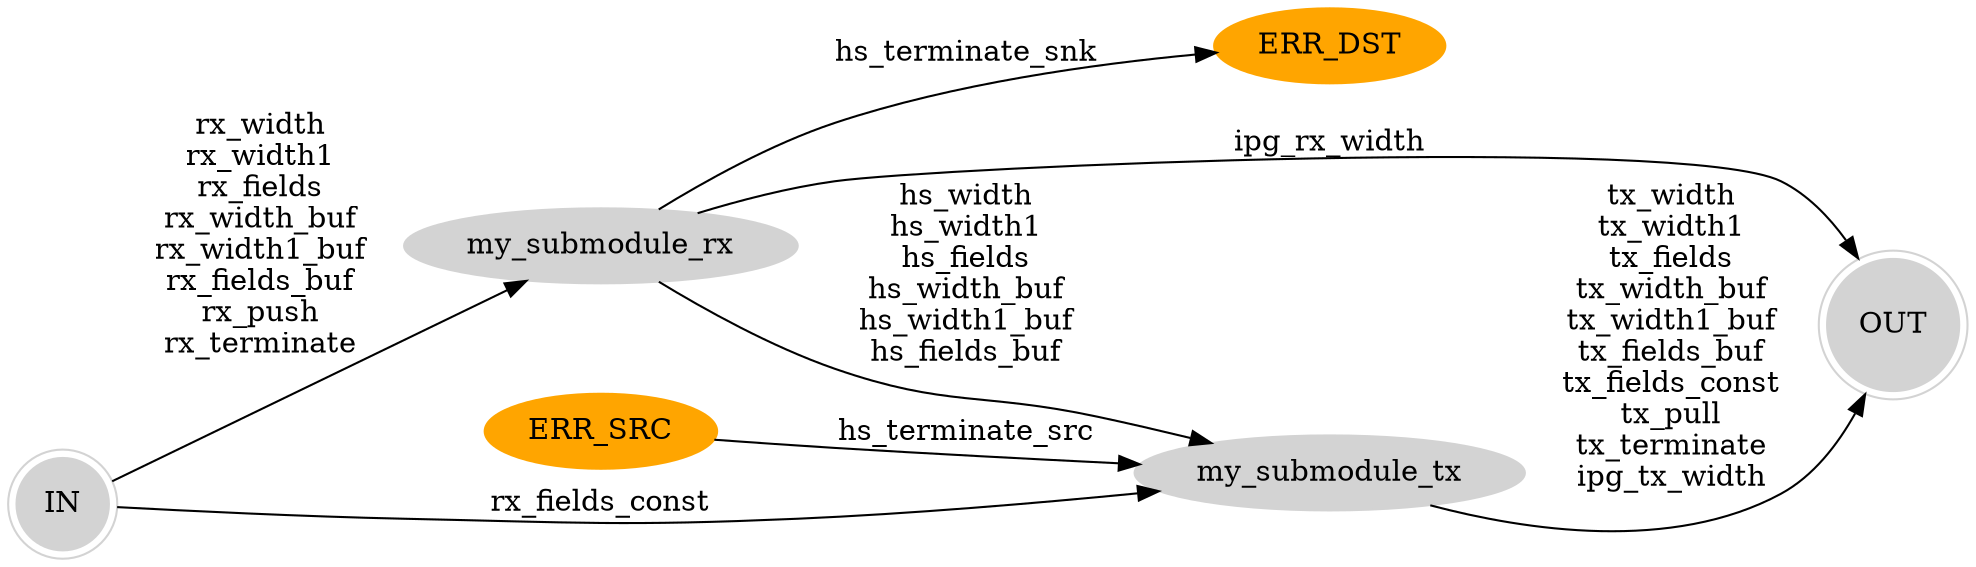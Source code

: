 digraph HandShakeData {
    bgcolor=white
    rankdir=LR;
    node [shape=ellipse, style=filled, color=orange]; ERR_SRC ERR_DST;
    node [shape=doublecircle, style=filled, color=lightgray]; IN OUT;
    node [shape=ellipse]; IN OUT;
    IN -> my_submodule_rx [ label = "rx_width\nrx_width1\nrx_fields\nrx_width_buf\nrx_width1_buf\nrx_fields_buf\nrx_push\nrx_terminate\n" ];
    my_submodule_tx -> OUT [ label = "tx_width\ntx_width1\ntx_fields\ntx_width_buf\ntx_width1_buf\ntx_fields_buf\ntx_fields_const\ntx_pull\ntx_terminate\nipg_tx_width\n" ];
    IN -> my_submodule_tx [ label = "rx_fields_const\n" ];
    my_submodule_rx -> OUT [ label = "ipg_rx_width\n" ];
    my_submodule_rx -> my_submodule_tx [ label = "hs_width\nhs_width1\nhs_fields\nhs_width_buf\nhs_width1_buf\nhs_fields_buf\n" ];
    my_submodule_rx -> ERR_DST [ label = "hs_terminate_snk\n" ];
    ERR_SRC -> my_submodule_tx [ label = "hs_terminate_src\n" ];
    }
